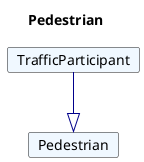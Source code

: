 @startuml
Title Pedestrian 

Card Pedestrian #F0F8FF [
Pedestrian
]
Card TrafficParticipant #F0F8FF [
TrafficParticipant
]
TrafficParticipant --|> Pedestrian  #00008B 
@enduml